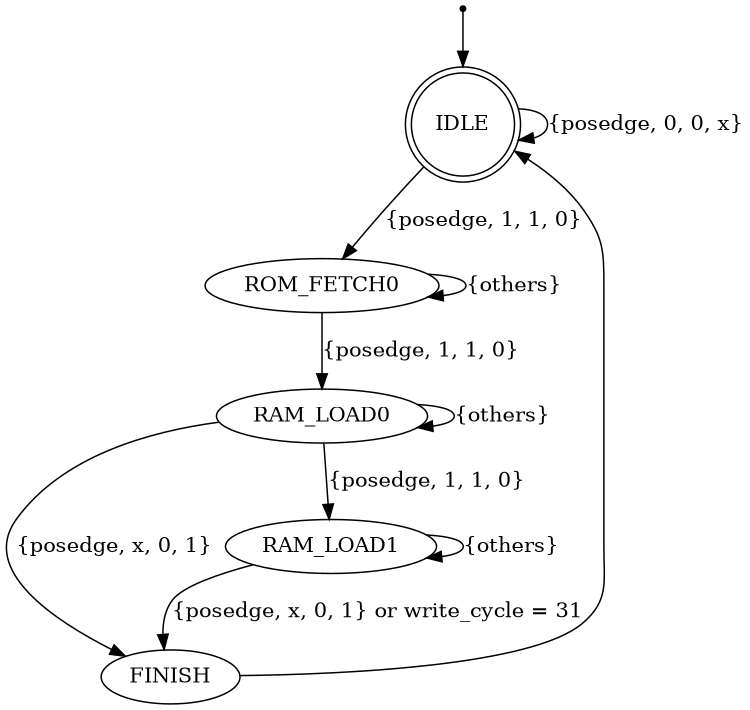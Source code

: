 digraph finite_state_machine {
    graph [ dpi = 100 ];
    rankdir=TB;
    size="5,7"

    node [shape = doublecircle]; IDLE;
    node [shape = point ]; qi

    node [shape = ellipse];
    qi -> IDLE;
    IDLE -> ROM_FETCH0 [ label = "{posedge, 1, 1, 0}" ];
    IDLE -> IDLE [ label = "{posedge, 0, 0, x}" ];

    ROM_FETCH0 -> RAM_LOAD0  [ label = "{posedge, 1, 1, 0}" ];
    ROM_FETCH0 -> ROM_FETCH0 [ label = "{others}" ]    
    
    RAM_LOAD0 -> FINISH    [ label = "{posedge, x, 0, 1}" ];
    RAM_LOAD0 -> RAM_LOAD1 [ label = "{posedge, 1, 1, 0}" ];
    RAM_LOAD0 -> RAM_LOAD0 [ label = "{others}" ];

    RAM_LOAD1 -> FINISH     [ label = "{posedge, x, 0, 1} or write_cycle = 31" ];
    RAM_LOAD1 -> RAM_LOAD1 [ label = "{others}" ];

    FINISH -> IDLE;
}
